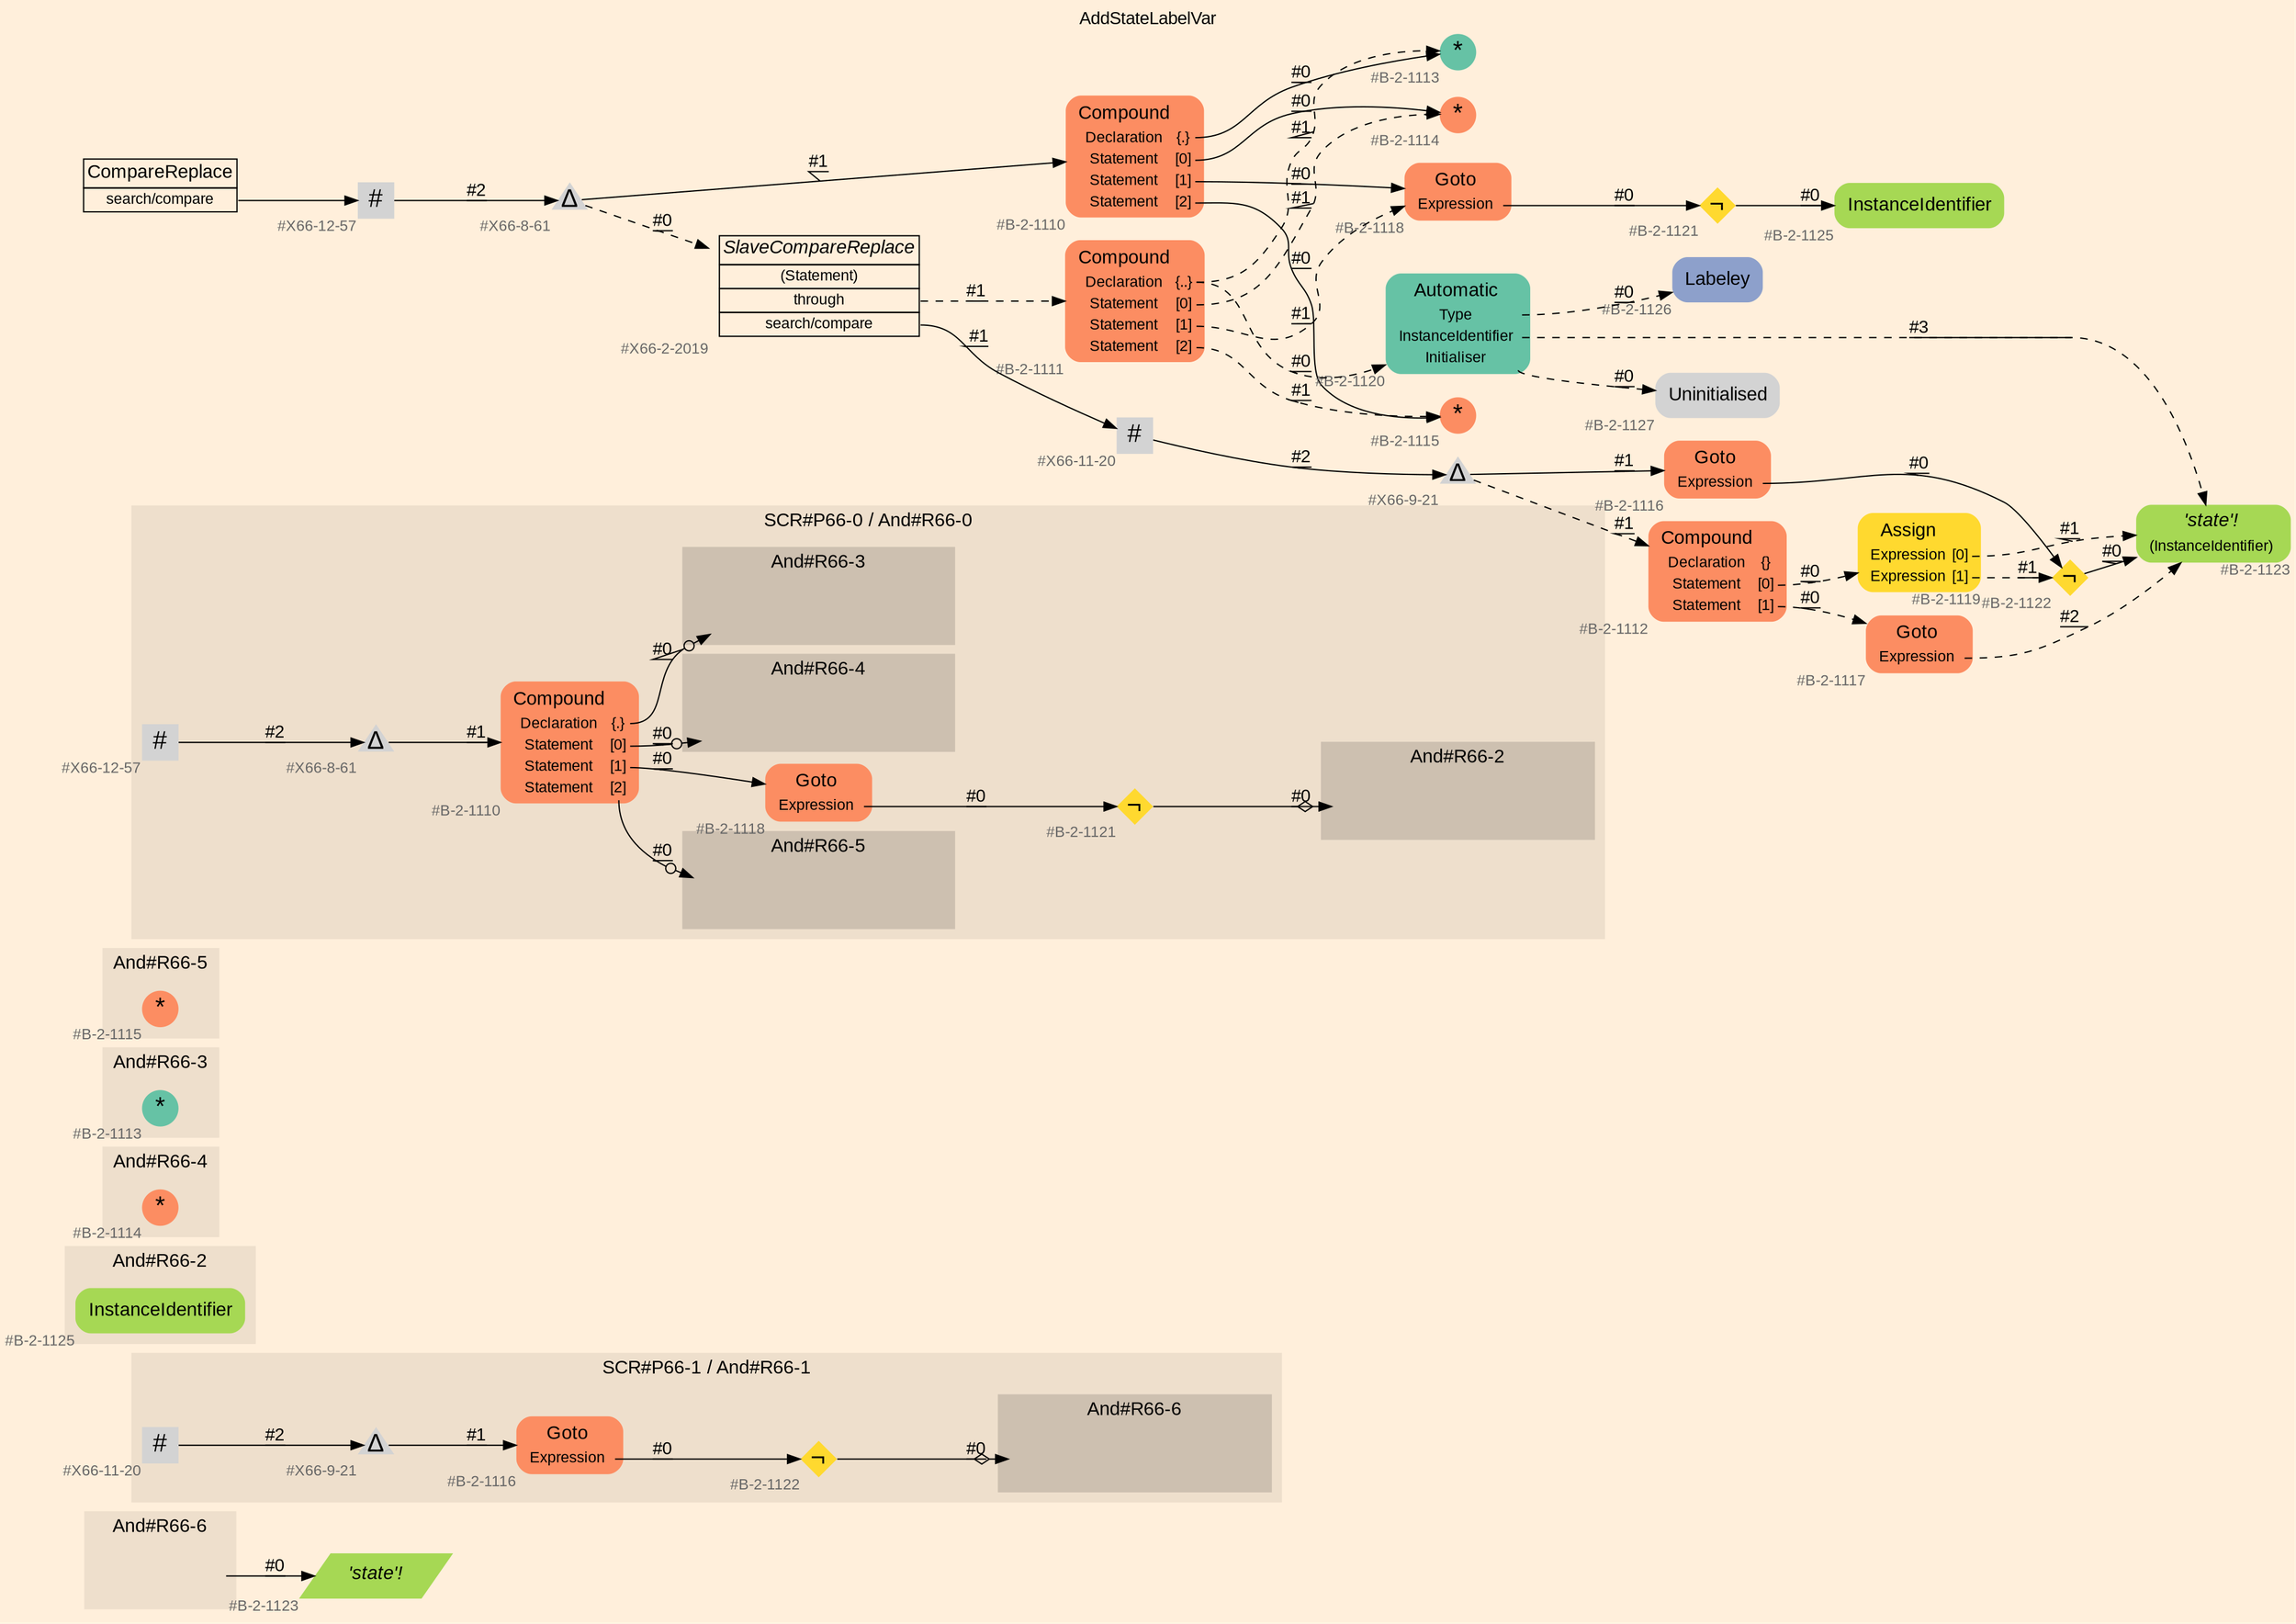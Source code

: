 digraph "AddStateLabelVar" {
label = "AddStateLabelVar"
labelloc = t
graph [
    rankdir = "LR"
    ranksep = 0.3
    bgcolor = antiquewhite1
    color = black
    fontcolor = black
    fontname = "Arial"
];
node [
    fontname = "Arial"
];
edge [
    fontname = "Arial"
];

// -------------------- figure And#R66-6 --------------------
// -------- region And#R66-6 ----------
subgraph "clusterAnd#R66-6" {
    label = "And#R66-6"
    style = "filled"
    color = antiquewhite2
    fontsize = "15"
    // -------- block And#R66-6/IRIP ----------
    "And#R66-6/IRIP" [
        fontsize = "12"
        fontcolor = grey40
        shape = "none"
        style = "invisible"
    ];
    
}

// -------- block And#R66-6/#B-2-1123 ----------
"And#R66-6/#B-2-1123" [
    fillcolor = "/set28/5"
    xlabel = "#B-2-1123"
    fontsize = "12"
    fontcolor = grey40
    shape = "parallelogram"
    label = <<FONT COLOR="black" POINT-SIZE="15"><I>'state'!</I></FONT>>
    style = "filled"
    penwidth = 0.0
];

"And#R66-6/IRIP" -> "And#R66-6/#B-2-1123" [
    label = "#0"
    decorate = true
    color = black
    fontcolor = black
];


// -------------------- figure And#R66-1 --------------------
// -------- region And#R66-1 ----------
subgraph "clusterAnd#R66-1" {
    label = "SCR#P66-1 / And#R66-1"
    style = "filled"
    color = antiquewhite2
    fontsize = "15"
    // -------- block And#R66-1/#B-2-1116 ----------
    "And#R66-1/#B-2-1116" [
        fillcolor = "/set28/2"
        xlabel = "#B-2-1116"
        fontsize = "12"
        fontcolor = grey40
        shape = "plaintext"
        label = <<TABLE BORDER="0" CELLBORDER="0" CELLSPACING="0">
         <TR><TD><FONT COLOR="black" POINT-SIZE="15">Goto</FONT></TD></TR>
         <TR><TD><FONT COLOR="black" POINT-SIZE="12">Expression</FONT></TD><TD PORT="port0"></TD></TR>
        </TABLE>>
        style = "rounded,filled"
    ];
    
    // -------- block And#R66-1/#B-2-1122 ----------
    "And#R66-1/#B-2-1122" [
        fillcolor = "/set28/6"
        xlabel = "#B-2-1122"
        fontsize = "12"
        fontcolor = grey40
        shape = "diamond"
        label = <<FONT COLOR="black" POINT-SIZE="20">¬</FONT>>
        style = "filled"
        penwidth = 0.0
        fixedsize = true
        width = 0.4
        height = 0.4
    ];
    
    // -------- block And#R66-1/#X66-9-21 ----------
    "And#R66-1/#X66-9-21" [
        xlabel = "#X66-9-21"
        fontsize = "12"
        fontcolor = grey40
        shape = "triangle"
        label = <<FONT COLOR="black" POINT-SIZE="20">Δ</FONT>>
        style = "filled"
        penwidth = 0.0
        fixedsize = true
        width = 0.4
        height = 0.4
    ];
    
    // -------- block And#R66-1/#X66-11-20 ----------
    "And#R66-1/#X66-11-20" [
        xlabel = "#X66-11-20"
        fontsize = "12"
        fontcolor = grey40
        shape = "square"
        label = <<FONT COLOR="black" POINT-SIZE="20">#</FONT>>
        style = "filled"
        penwidth = 0.0
        fixedsize = true
        width = 0.4
        height = 0.4
    ];
    
    // -------- region And#R66-1/And#R66-6 ----------
    subgraph "clusterAnd#R66-1/And#R66-6" {
        label = "And#R66-6"
        style = "filled"
        color = antiquewhite3
        fontsize = "15"
        // -------- block And#R66-1/And#R66-6/#B-2-1123 ----------
        "And#R66-1/And#R66-6/#B-2-1123" [
            fillcolor = "/set28/5"
            xlabel = "#B-2-1123"
            fontsize = "12"
            fontcolor = grey40
            shape = "none"
            style = "invisible"
        ];
        
    }
    
}

"And#R66-1/#B-2-1116":port0 -> "And#R66-1/#B-2-1122" [
    label = "#0"
    decorate = true
    color = black
    fontcolor = black
];

"And#R66-1/#B-2-1122" -> "And#R66-1/And#R66-6/#B-2-1123" [
    arrowhead="normalnoneodiamond"
    label = "#0"
    decorate = true
    color = black
    fontcolor = black
];

"And#R66-1/#X66-9-21" -> "And#R66-1/#B-2-1116" [
    label = "#1"
    decorate = true
    color = black
    fontcolor = black
];

"And#R66-1/#X66-11-20" -> "And#R66-1/#X66-9-21" [
    label = "#2"
    decorate = true
    color = black
    fontcolor = black
];


// -------------------- figure And#R66-2 --------------------
// -------- region And#R66-2 ----------
subgraph "clusterAnd#R66-2" {
    label = "And#R66-2"
    style = "filled"
    color = antiquewhite2
    fontsize = "15"
    // -------- block And#R66-2/#B-2-1125 ----------
    "And#R66-2/#B-2-1125" [
        fillcolor = "/set28/5"
        xlabel = "#B-2-1125"
        fontsize = "12"
        fontcolor = grey40
        shape = "plaintext"
        label = <<TABLE BORDER="0" CELLBORDER="0" CELLSPACING="0">
         <TR><TD><FONT COLOR="black" POINT-SIZE="15">InstanceIdentifier</FONT></TD></TR>
        </TABLE>>
        style = "rounded,filled"
    ];
    
}


// -------------------- figure And#R66-4 --------------------
// -------- region And#R66-4 ----------
subgraph "clusterAnd#R66-4" {
    label = "And#R66-4"
    style = "filled"
    color = antiquewhite2
    fontsize = "15"
    // -------- block And#R66-4/#B-2-1114 ----------
    "And#R66-4/#B-2-1114" [
        fillcolor = "/set28/2"
        xlabel = "#B-2-1114"
        fontsize = "12"
        fontcolor = grey40
        shape = "circle"
        label = <<FONT COLOR="black" POINT-SIZE="20">*</FONT>>
        style = "filled"
        penwidth = 0.0
        fixedsize = true
        width = 0.4
        height = 0.4
    ];
    
}


// -------------------- figure And#R66-3 --------------------
// -------- region And#R66-3 ----------
subgraph "clusterAnd#R66-3" {
    label = "And#R66-3"
    style = "filled"
    color = antiquewhite2
    fontsize = "15"
    // -------- block And#R66-3/#B-2-1113 ----------
    "And#R66-3/#B-2-1113" [
        fillcolor = "/set28/1"
        xlabel = "#B-2-1113"
        fontsize = "12"
        fontcolor = grey40
        shape = "circle"
        label = <<FONT COLOR="black" POINT-SIZE="20">*</FONT>>
        style = "filled"
        penwidth = 0.0
        fixedsize = true
        width = 0.4
        height = 0.4
    ];
    
}


// -------------------- figure And#R66-5 --------------------
// -------- region And#R66-5 ----------
subgraph "clusterAnd#R66-5" {
    label = "And#R66-5"
    style = "filled"
    color = antiquewhite2
    fontsize = "15"
    // -------- block And#R66-5/#B-2-1115 ----------
    "And#R66-5/#B-2-1115" [
        fillcolor = "/set28/2"
        xlabel = "#B-2-1115"
        fontsize = "12"
        fontcolor = grey40
        shape = "circle"
        label = <<FONT COLOR="black" POINT-SIZE="20">*</FONT>>
        style = "filled"
        penwidth = 0.0
        fixedsize = true
        width = 0.4
        height = 0.4
    ];
    
}


// -------------------- figure And#R66-0 --------------------
// -------- region And#R66-0 ----------
subgraph "clusterAnd#R66-0" {
    label = "SCR#P66-0 / And#R66-0"
    style = "filled"
    color = antiquewhite2
    fontsize = "15"
    // -------- block And#R66-0/#B-2-1121 ----------
    "And#R66-0/#B-2-1121" [
        fillcolor = "/set28/6"
        xlabel = "#B-2-1121"
        fontsize = "12"
        fontcolor = grey40
        shape = "diamond"
        label = <<FONT COLOR="black" POINT-SIZE="20">¬</FONT>>
        style = "filled"
        penwidth = 0.0
        fixedsize = true
        width = 0.4
        height = 0.4
    ];
    
    // -------- block And#R66-0/#X66-12-57 ----------
    "And#R66-0/#X66-12-57" [
        xlabel = "#X66-12-57"
        fontsize = "12"
        fontcolor = grey40
        shape = "square"
        label = <<FONT COLOR="black" POINT-SIZE="20">#</FONT>>
        style = "filled"
        penwidth = 0.0
        fixedsize = true
        width = 0.4
        height = 0.4
    ];
    
    // -------- block And#R66-0/#X66-8-61 ----------
    "And#R66-0/#X66-8-61" [
        xlabel = "#X66-8-61"
        fontsize = "12"
        fontcolor = grey40
        shape = "triangle"
        label = <<FONT COLOR="black" POINT-SIZE="20">Δ</FONT>>
        style = "filled"
        penwidth = 0.0
        fixedsize = true
        width = 0.4
        height = 0.4
    ];
    
    // -------- block And#R66-0/#B-2-1118 ----------
    "And#R66-0/#B-2-1118" [
        fillcolor = "/set28/2"
        xlabel = "#B-2-1118"
        fontsize = "12"
        fontcolor = grey40
        shape = "plaintext"
        label = <<TABLE BORDER="0" CELLBORDER="0" CELLSPACING="0">
         <TR><TD><FONT COLOR="black" POINT-SIZE="15">Goto</FONT></TD></TR>
         <TR><TD><FONT COLOR="black" POINT-SIZE="12">Expression</FONT></TD><TD PORT="port0"></TD></TR>
        </TABLE>>
        style = "rounded,filled"
    ];
    
    // -------- block And#R66-0/#B-2-1110 ----------
    "And#R66-0/#B-2-1110" [
        fillcolor = "/set28/2"
        xlabel = "#B-2-1110"
        fontsize = "12"
        fontcolor = grey40
        shape = "plaintext"
        label = <<TABLE BORDER="0" CELLBORDER="0" CELLSPACING="0">
         <TR><TD><FONT COLOR="black" POINT-SIZE="15">Compound</FONT></TD></TR>
         <TR><TD><FONT COLOR="black" POINT-SIZE="12">Declaration</FONT></TD><TD PORT="port0"><FONT COLOR="black" POINT-SIZE="12">{.}</FONT></TD></TR>
         <TR><TD><FONT COLOR="black" POINT-SIZE="12">Statement</FONT></TD><TD PORT="port1"><FONT COLOR="black" POINT-SIZE="12">[0]</FONT></TD></TR>
         <TR><TD><FONT COLOR="black" POINT-SIZE="12">Statement</FONT></TD><TD PORT="port2"><FONT COLOR="black" POINT-SIZE="12">[1]</FONT></TD></TR>
         <TR><TD><FONT COLOR="black" POINT-SIZE="12">Statement</FONT></TD><TD PORT="port3"><FONT COLOR="black" POINT-SIZE="12">[2]</FONT></TD></TR>
        </TABLE>>
        style = "rounded,filled"
    ];
    
    // -------- region And#R66-0/And#R66-2 ----------
    subgraph "clusterAnd#R66-0/And#R66-2" {
        label = "And#R66-2"
        style = "filled"
        color = antiquewhite3
        fontsize = "15"
        // -------- block And#R66-0/And#R66-2/#B-2-1125 ----------
        "And#R66-0/And#R66-2/#B-2-1125" [
            fillcolor = "/set28/5"
            xlabel = "#B-2-1125"
            fontsize = "12"
            fontcolor = grey40
            shape = "none"
            style = "invisible"
        ];
        
    }
    
    // -------- region And#R66-0/And#R66-3 ----------
    subgraph "clusterAnd#R66-0/And#R66-3" {
        label = "And#R66-3"
        style = "filled"
        color = antiquewhite3
        fontsize = "15"
        // -------- block And#R66-0/And#R66-3/#B-2-1113 ----------
        "And#R66-0/And#R66-3/#B-2-1113" [
            fillcolor = "/set28/1"
            xlabel = "#B-2-1113"
            fontsize = "12"
            fontcolor = grey40
            shape = "none"
            style = "invisible"
        ];
        
    }
    
    // -------- region And#R66-0/And#R66-4 ----------
    subgraph "clusterAnd#R66-0/And#R66-4" {
        label = "And#R66-4"
        style = "filled"
        color = antiquewhite3
        fontsize = "15"
        // -------- block And#R66-0/And#R66-4/#B-2-1114 ----------
        "And#R66-0/And#R66-4/#B-2-1114" [
            fillcolor = "/set28/2"
            xlabel = "#B-2-1114"
            fontsize = "12"
            fontcolor = grey40
            shape = "none"
            style = "invisible"
        ];
        
    }
    
    // -------- region And#R66-0/And#R66-5 ----------
    subgraph "clusterAnd#R66-0/And#R66-5" {
        label = "And#R66-5"
        style = "filled"
        color = antiquewhite3
        fontsize = "15"
        // -------- block And#R66-0/And#R66-5/#B-2-1115 ----------
        "And#R66-0/And#R66-5/#B-2-1115" [
            fillcolor = "/set28/2"
            xlabel = "#B-2-1115"
            fontsize = "12"
            fontcolor = grey40
            shape = "none"
            style = "invisible"
        ];
        
    }
    
}

"And#R66-0/#B-2-1121" -> "And#R66-0/And#R66-2/#B-2-1125" [
    arrowhead="normalnoneodiamond"
    label = "#0"
    decorate = true
    color = black
    fontcolor = black
];

"And#R66-0/#X66-12-57" -> "And#R66-0/#X66-8-61" [
    label = "#2"
    decorate = true
    color = black
    fontcolor = black
];

"And#R66-0/#X66-8-61" -> "And#R66-0/#B-2-1110" [
    label = "#1"
    decorate = true
    color = black
    fontcolor = black
];

"And#R66-0/#B-2-1118":port0 -> "And#R66-0/#B-2-1121" [
    label = "#0"
    decorate = true
    color = black
    fontcolor = black
];

"And#R66-0/#B-2-1110":port0 -> "And#R66-0/And#R66-3/#B-2-1113" [
    arrowhead="normalnoneodot"
    label = "#0"
    decorate = true
    color = black
    fontcolor = black
];

"And#R66-0/#B-2-1110":port1 -> "And#R66-0/And#R66-4/#B-2-1114" [
    arrowhead="normalnoneodot"
    label = "#0"
    decorate = true
    color = black
    fontcolor = black
];

"And#R66-0/#B-2-1110":port2 -> "And#R66-0/#B-2-1118" [
    label = "#0"
    decorate = true
    color = black
    fontcolor = black
];

"And#R66-0/#B-2-1110":port3 -> "And#R66-0/And#R66-5/#B-2-1115" [
    arrowhead="normalnoneodot"
    label = "#0"
    decorate = true
    color = black
    fontcolor = black
];


// -------------------- transformation figure --------------------
// -------- block CR#X66-10-66 ----------
"CR#X66-10-66" [
    fillcolor = antiquewhite1
    fontsize = "12"
    fontcolor = grey40
    shape = "plaintext"
    label = <<TABLE BORDER="0" CELLBORDER="1" CELLSPACING="0">
     <TR><TD><FONT COLOR="black" POINT-SIZE="15">CompareReplace</FONT></TD></TR>
     <TR><TD PORT="port0"><FONT COLOR="black" POINT-SIZE="12">search/compare</FONT></TD></TR>
    </TABLE>>
    style = "filled"
    color = black
];

// -------- block #X66-12-57 ----------
"#X66-12-57" [
    xlabel = "#X66-12-57"
    fontsize = "12"
    fontcolor = grey40
    shape = "square"
    label = <<FONT COLOR="black" POINT-SIZE="20">#</FONT>>
    style = "filled"
    penwidth = 0.0
    fixedsize = true
    width = 0.4
    height = 0.4
];

// -------- block #X66-8-61 ----------
"#X66-8-61" [
    xlabel = "#X66-8-61"
    fontsize = "12"
    fontcolor = grey40
    shape = "triangle"
    label = <<FONT COLOR="black" POINT-SIZE="20">Δ</FONT>>
    style = "filled"
    penwidth = 0.0
    fixedsize = true
    width = 0.4
    height = 0.4
];

// -------- block #B-2-1110 ----------
"#B-2-1110" [
    fillcolor = "/set28/2"
    xlabel = "#B-2-1110"
    fontsize = "12"
    fontcolor = grey40
    shape = "plaintext"
    label = <<TABLE BORDER="0" CELLBORDER="0" CELLSPACING="0">
     <TR><TD><FONT COLOR="black" POINT-SIZE="15">Compound</FONT></TD></TR>
     <TR><TD><FONT COLOR="black" POINT-SIZE="12">Declaration</FONT></TD><TD PORT="port0"><FONT COLOR="black" POINT-SIZE="12">{.}</FONT></TD></TR>
     <TR><TD><FONT COLOR="black" POINT-SIZE="12">Statement</FONT></TD><TD PORT="port1"><FONT COLOR="black" POINT-SIZE="12">[0]</FONT></TD></TR>
     <TR><TD><FONT COLOR="black" POINT-SIZE="12">Statement</FONT></TD><TD PORT="port2"><FONT COLOR="black" POINT-SIZE="12">[1]</FONT></TD></TR>
     <TR><TD><FONT COLOR="black" POINT-SIZE="12">Statement</FONT></TD><TD PORT="port3"><FONT COLOR="black" POINT-SIZE="12">[2]</FONT></TD></TR>
    </TABLE>>
    style = "rounded,filled"
];

// -------- block #B-2-1113 ----------
"#B-2-1113" [
    fillcolor = "/set28/1"
    xlabel = "#B-2-1113"
    fontsize = "12"
    fontcolor = grey40
    shape = "circle"
    label = <<FONT COLOR="black" POINT-SIZE="20">*</FONT>>
    style = "filled"
    penwidth = 0.0
    fixedsize = true
    width = 0.4
    height = 0.4
];

// -------- block #B-2-1114 ----------
"#B-2-1114" [
    fillcolor = "/set28/2"
    xlabel = "#B-2-1114"
    fontsize = "12"
    fontcolor = grey40
    shape = "circle"
    label = <<FONT COLOR="black" POINT-SIZE="20">*</FONT>>
    style = "filled"
    penwidth = 0.0
    fixedsize = true
    width = 0.4
    height = 0.4
];

// -------- block #B-2-1118 ----------
"#B-2-1118" [
    fillcolor = "/set28/2"
    xlabel = "#B-2-1118"
    fontsize = "12"
    fontcolor = grey40
    shape = "plaintext"
    label = <<TABLE BORDER="0" CELLBORDER="0" CELLSPACING="0">
     <TR><TD><FONT COLOR="black" POINT-SIZE="15">Goto</FONT></TD></TR>
     <TR><TD><FONT COLOR="black" POINT-SIZE="12">Expression</FONT></TD><TD PORT="port0"></TD></TR>
    </TABLE>>
    style = "rounded,filled"
];

// -------- block #B-2-1121 ----------
"#B-2-1121" [
    fillcolor = "/set28/6"
    xlabel = "#B-2-1121"
    fontsize = "12"
    fontcolor = grey40
    shape = "diamond"
    label = <<FONT COLOR="black" POINT-SIZE="20">¬</FONT>>
    style = "filled"
    penwidth = 0.0
    fixedsize = true
    width = 0.4
    height = 0.4
];

// -------- block #B-2-1125 ----------
"#B-2-1125" [
    fillcolor = "/set28/5"
    xlabel = "#B-2-1125"
    fontsize = "12"
    fontcolor = grey40
    shape = "plaintext"
    label = <<TABLE BORDER="0" CELLBORDER="0" CELLSPACING="0">
     <TR><TD><FONT COLOR="black" POINT-SIZE="15">InstanceIdentifier</FONT></TD></TR>
    </TABLE>>
    style = "rounded,filled"
];

// -------- block #B-2-1115 ----------
"#B-2-1115" [
    fillcolor = "/set28/2"
    xlabel = "#B-2-1115"
    fontsize = "12"
    fontcolor = grey40
    shape = "circle"
    label = <<FONT COLOR="black" POINT-SIZE="20">*</FONT>>
    style = "filled"
    penwidth = 0.0
    fixedsize = true
    width = 0.4
    height = 0.4
];

// -------- block #X66-2-2019 ----------
"#X66-2-2019" [
    fillcolor = antiquewhite1
    xlabel = "#X66-2-2019"
    fontsize = "12"
    fontcolor = grey40
    shape = "plaintext"
    label = <<TABLE BORDER="0" CELLBORDER="1" CELLSPACING="0">
     <TR><TD><FONT COLOR="black" POINT-SIZE="15"><I>SlaveCompareReplace</I></FONT></TD></TR>
     <TR><TD PORT="port0"><FONT COLOR="black" POINT-SIZE="12">(Statement)</FONT></TD></TR>
     <TR><TD PORT="port1"><FONT COLOR="black" POINT-SIZE="12">through</FONT></TD></TR>
     <TR><TD PORT="port2"><FONT COLOR="black" POINT-SIZE="12">search/compare</FONT></TD></TR>
    </TABLE>>
    style = "filled"
    color = black
];

// -------- block #B-2-1111 ----------
"#B-2-1111" [
    fillcolor = "/set28/2"
    xlabel = "#B-2-1111"
    fontsize = "12"
    fontcolor = grey40
    shape = "plaintext"
    label = <<TABLE BORDER="0" CELLBORDER="0" CELLSPACING="0">
     <TR><TD><FONT COLOR="black" POINT-SIZE="15">Compound</FONT></TD></TR>
     <TR><TD><FONT COLOR="black" POINT-SIZE="12">Declaration</FONT></TD><TD PORT="port0"><FONT COLOR="black" POINT-SIZE="12">{..}</FONT></TD></TR>
     <TR><TD><FONT COLOR="black" POINT-SIZE="12">Statement</FONT></TD><TD PORT="port1"><FONT COLOR="black" POINT-SIZE="12">[0]</FONT></TD></TR>
     <TR><TD><FONT COLOR="black" POINT-SIZE="12">Statement</FONT></TD><TD PORT="port2"><FONT COLOR="black" POINT-SIZE="12">[1]</FONT></TD></TR>
     <TR><TD><FONT COLOR="black" POINT-SIZE="12">Statement</FONT></TD><TD PORT="port3"><FONT COLOR="black" POINT-SIZE="12">[2]</FONT></TD></TR>
    </TABLE>>
    style = "rounded,filled"
];

// -------- block #B-2-1120 ----------
"#B-2-1120" [
    fillcolor = "/set28/1"
    xlabel = "#B-2-1120"
    fontsize = "12"
    fontcolor = grey40
    shape = "plaintext"
    label = <<TABLE BORDER="0" CELLBORDER="0" CELLSPACING="0">
     <TR><TD><FONT COLOR="black" POINT-SIZE="15">Automatic</FONT></TD></TR>
     <TR><TD><FONT COLOR="black" POINT-SIZE="12">Type</FONT></TD><TD PORT="port0"></TD></TR>
     <TR><TD><FONT COLOR="black" POINT-SIZE="12">InstanceIdentifier</FONT></TD><TD PORT="port1"></TD></TR>
     <TR><TD><FONT COLOR="black" POINT-SIZE="12">Initialiser</FONT></TD><TD PORT="port2"></TD></TR>
    </TABLE>>
    style = "rounded,filled"
];

// -------- block #B-2-1126 ----------
"#B-2-1126" [
    fillcolor = "/set28/3"
    xlabel = "#B-2-1126"
    fontsize = "12"
    fontcolor = grey40
    shape = "plaintext"
    label = <<TABLE BORDER="0" CELLBORDER="0" CELLSPACING="0">
     <TR><TD><FONT COLOR="black" POINT-SIZE="15">Labeley</FONT></TD></TR>
    </TABLE>>
    style = "rounded,filled"
];

// -------- block #B-2-1123 ----------
"#B-2-1123" [
    fillcolor = "/set28/5"
    xlabel = "#B-2-1123"
    fontsize = "12"
    fontcolor = grey40
    shape = "plaintext"
    label = <<TABLE BORDER="0" CELLBORDER="0" CELLSPACING="0">
     <TR><TD><FONT COLOR="black" POINT-SIZE="15"><I>'state'!</I></FONT></TD></TR>
     <TR><TD><FONT COLOR="black" POINT-SIZE="12">(InstanceIdentifier)</FONT></TD><TD PORT="port0"></TD></TR>
    </TABLE>>
    style = "rounded,filled"
];

// -------- block #B-2-1127 ----------
"#B-2-1127" [
    xlabel = "#B-2-1127"
    fontsize = "12"
    fontcolor = grey40
    shape = "plaintext"
    label = <<TABLE BORDER="0" CELLBORDER="0" CELLSPACING="0">
     <TR><TD><FONT COLOR="black" POINT-SIZE="15">Uninitialised</FONT></TD></TR>
    </TABLE>>
    style = "rounded,filled"
];

// -------- block #X66-11-20 ----------
"#X66-11-20" [
    xlabel = "#X66-11-20"
    fontsize = "12"
    fontcolor = grey40
    shape = "square"
    label = <<FONT COLOR="black" POINT-SIZE="20">#</FONT>>
    style = "filled"
    penwidth = 0.0
    fixedsize = true
    width = 0.4
    height = 0.4
];

// -------- block #X66-9-21 ----------
"#X66-9-21" [
    xlabel = "#X66-9-21"
    fontsize = "12"
    fontcolor = grey40
    shape = "triangle"
    label = <<FONT COLOR="black" POINT-SIZE="20">Δ</FONT>>
    style = "filled"
    penwidth = 0.0
    fixedsize = true
    width = 0.4
    height = 0.4
];

// -------- block #B-2-1116 ----------
"#B-2-1116" [
    fillcolor = "/set28/2"
    xlabel = "#B-2-1116"
    fontsize = "12"
    fontcolor = grey40
    shape = "plaintext"
    label = <<TABLE BORDER="0" CELLBORDER="0" CELLSPACING="0">
     <TR><TD><FONT COLOR="black" POINT-SIZE="15">Goto</FONT></TD></TR>
     <TR><TD><FONT COLOR="black" POINT-SIZE="12">Expression</FONT></TD><TD PORT="port0"></TD></TR>
    </TABLE>>
    style = "rounded,filled"
];

// -------- block #B-2-1122 ----------
"#B-2-1122" [
    fillcolor = "/set28/6"
    xlabel = "#B-2-1122"
    fontsize = "12"
    fontcolor = grey40
    shape = "diamond"
    label = <<FONT COLOR="black" POINT-SIZE="20">¬</FONT>>
    style = "filled"
    penwidth = 0.0
    fixedsize = true
    width = 0.4
    height = 0.4
];

// -------- block #B-2-1112 ----------
"#B-2-1112" [
    fillcolor = "/set28/2"
    xlabel = "#B-2-1112"
    fontsize = "12"
    fontcolor = grey40
    shape = "plaintext"
    label = <<TABLE BORDER="0" CELLBORDER="0" CELLSPACING="0">
     <TR><TD><FONT COLOR="black" POINT-SIZE="15">Compound</FONT></TD></TR>
     <TR><TD><FONT COLOR="black" POINT-SIZE="12">Declaration</FONT></TD><TD PORT="port0"><FONT COLOR="black" POINT-SIZE="12">{}</FONT></TD></TR>
     <TR><TD><FONT COLOR="black" POINT-SIZE="12">Statement</FONT></TD><TD PORT="port1"><FONT COLOR="black" POINT-SIZE="12">[0]</FONT></TD></TR>
     <TR><TD><FONT COLOR="black" POINT-SIZE="12">Statement</FONT></TD><TD PORT="port2"><FONT COLOR="black" POINT-SIZE="12">[1]</FONT></TD></TR>
    </TABLE>>
    style = "rounded,filled"
];

// -------- block #B-2-1119 ----------
"#B-2-1119" [
    fillcolor = "/set28/6"
    xlabel = "#B-2-1119"
    fontsize = "12"
    fontcolor = grey40
    shape = "plaintext"
    label = <<TABLE BORDER="0" CELLBORDER="0" CELLSPACING="0">
     <TR><TD><FONT COLOR="black" POINT-SIZE="15">Assign</FONT></TD></TR>
     <TR><TD><FONT COLOR="black" POINT-SIZE="12">Expression</FONT></TD><TD PORT="port0"><FONT COLOR="black" POINT-SIZE="12">[0]</FONT></TD></TR>
     <TR><TD><FONT COLOR="black" POINT-SIZE="12">Expression</FONT></TD><TD PORT="port1"><FONT COLOR="black" POINT-SIZE="12">[1]</FONT></TD></TR>
    </TABLE>>
    style = "rounded,filled"
];

// -------- block #B-2-1117 ----------
"#B-2-1117" [
    fillcolor = "/set28/2"
    xlabel = "#B-2-1117"
    fontsize = "12"
    fontcolor = grey40
    shape = "plaintext"
    label = <<TABLE BORDER="0" CELLBORDER="0" CELLSPACING="0">
     <TR><TD><FONT COLOR="black" POINT-SIZE="15">Goto</FONT></TD></TR>
     <TR><TD><FONT COLOR="black" POINT-SIZE="12">Expression</FONT></TD><TD PORT="port0"></TD></TR>
    </TABLE>>
    style = "rounded,filled"
];

"CR#X66-10-66":port0 -> "#X66-12-57" [
    label = ""
    decorate = true
    color = black
    fontcolor = black
];

"#X66-12-57" -> "#X66-8-61" [
    label = "#2"
    decorate = true
    color = black
    fontcolor = black
];

"#X66-8-61" -> "#B-2-1110" [
    label = "#1"
    decorate = true
    color = black
    fontcolor = black
];

"#X66-8-61" -> "#X66-2-2019" [
    style="dashed"
    label = "#0"
    decorate = true
    color = black
    fontcolor = black
];

"#B-2-1110":port0 -> "#B-2-1113" [
    label = "#0"
    decorate = true
    color = black
    fontcolor = black
];

"#B-2-1110":port1 -> "#B-2-1114" [
    label = "#0"
    decorate = true
    color = black
    fontcolor = black
];

"#B-2-1110":port2 -> "#B-2-1118" [
    label = "#0"
    decorate = true
    color = black
    fontcolor = black
];

"#B-2-1110":port3 -> "#B-2-1115" [
    label = "#0"
    decorate = true
    color = black
    fontcolor = black
];

"#B-2-1118":port0 -> "#B-2-1121" [
    label = "#0"
    decorate = true
    color = black
    fontcolor = black
];

"#B-2-1121" -> "#B-2-1125" [
    label = "#0"
    decorate = true
    color = black
    fontcolor = black
];

"#X66-2-2019":port1 -> "#B-2-1111" [
    style="dashed"
    label = "#1"
    decorate = true
    color = black
    fontcolor = black
];

"#X66-2-2019":port2 -> "#X66-11-20" [
    label = " #1"
    decorate = true
    color = black
    fontcolor = black
];

"#B-2-1111":port0 -> "#B-2-1120" [
    style="dashed"
    label = "#0"
    decorate = true
    color = black
    fontcolor = black
];

"#B-2-1111":port0 -> "#B-2-1113" [
    style="dashed"
    label = "#1"
    decorate = true
    color = black
    fontcolor = black
];

"#B-2-1111":port1 -> "#B-2-1114" [
    style="dashed"
    label = "#1"
    decorate = true
    color = black
    fontcolor = black
];

"#B-2-1111":port2 -> "#B-2-1118" [
    style="dashed"
    label = "#1"
    decorate = true
    color = black
    fontcolor = black
];

"#B-2-1111":port3 -> "#B-2-1115" [
    style="dashed"
    label = "#1"
    decorate = true
    color = black
    fontcolor = black
];

"#B-2-1120":port0 -> "#B-2-1126" [
    style="dashed"
    label = "#0"
    decorate = true
    color = black
    fontcolor = black
];

"#B-2-1120":port1 -> "#B-2-1123" [
    style="dashed"
    label = "#3"
    decorate = true
    color = black
    fontcolor = black
];

"#B-2-1120":port2 -> "#B-2-1127" [
    style="dashed"
    label = "#0"
    decorate = true
    color = black
    fontcolor = black
];

"#X66-11-20" -> "#X66-9-21" [
    label = "#2"
    decorate = true
    color = black
    fontcolor = black
];

"#X66-9-21" -> "#B-2-1116" [
    label = "#1"
    decorate = true
    color = black
    fontcolor = black
];

"#X66-9-21" -> "#B-2-1112" [
    style="dashed"
    label = "#1"
    decorate = true
    color = black
    fontcolor = black
];

"#B-2-1116":port0 -> "#B-2-1122" [
    label = "#0"
    decorate = true
    color = black
    fontcolor = black
];

"#B-2-1122" -> "#B-2-1123" [
    label = "#0"
    decorate = true
    color = black
    fontcolor = black
];

"#B-2-1112":port1 -> "#B-2-1119" [
    style="dashed"
    label = "#0"
    decorate = true
    color = black
    fontcolor = black
];

"#B-2-1112":port2 -> "#B-2-1117" [
    style="dashed"
    label = "#0"
    decorate = true
    color = black
    fontcolor = black
];

"#B-2-1119":port0 -> "#B-2-1123" [
    style="dashed"
    label = "#1"
    decorate = true
    color = black
    fontcolor = black
];

"#B-2-1119":port1 -> "#B-2-1122" [
    style="dashed"
    label = "#1"
    decorate = true
    color = black
    fontcolor = black
];

"#B-2-1117":port0 -> "#B-2-1123" [
    style="dashed"
    label = "#2"
    decorate = true
    color = black
    fontcolor = black
];


}
